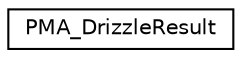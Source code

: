 digraph G
{
  edge [fontname="Helvetica",fontsize="10",labelfontname="Helvetica",labelfontsize="10"];
  node [fontname="Helvetica",fontsize="10",shape=record];
  rankdir="LR";
  Node1 [label="PMA_DrizzleResult",height=0.2,width=0.4,color="black", fillcolor="white", style="filled",URL="$classPMA__DrizzleResult.html",tooltip="Wrapper around DrizzleResult."];
}
